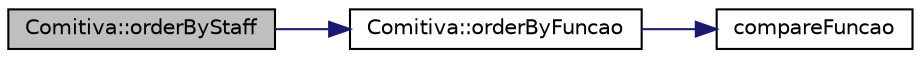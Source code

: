 digraph "Comitiva::orderByStaff"
{
 // LATEX_PDF_SIZE
  edge [fontname="Helvetica",fontsize="10",labelfontname="Helvetica",labelfontsize="10"];
  node [fontname="Helvetica",fontsize="10",shape=record];
  rankdir="LR";
  Node1 [label="Comitiva::orderByStaff",height=0.2,width=0.4,color="black", fillcolor="grey75", style="filled", fontcolor="black",tooltip="Menu para ordenação dos membros do Staff."];
  Node1 -> Node2 [color="midnightblue",fontsize="10",style="solid",fontname="Helvetica"];
  Node2 [label="Comitiva::orderByFuncao",height=0.2,width=0.4,color="black", fillcolor="white", style="filled",URL="$class_comitiva.html#a89320b13f3b779f0a128f6f65021e608",tooltip="Mostra todos os elementos ordenados por função de um vetor de membros de staff passado como argumento..."];
  Node2 -> Node3 [color="midnightblue",fontsize="10",style="solid",fontname="Helvetica"];
  Node3 [label="compareFuncao",height=0.2,width=0.4,color="black", fillcolor="white", style="filled",URL="$_comitiva_8cpp.html#a11a9b5d087e27c8b62ba681fc20af09a",tooltip=" "];
}

